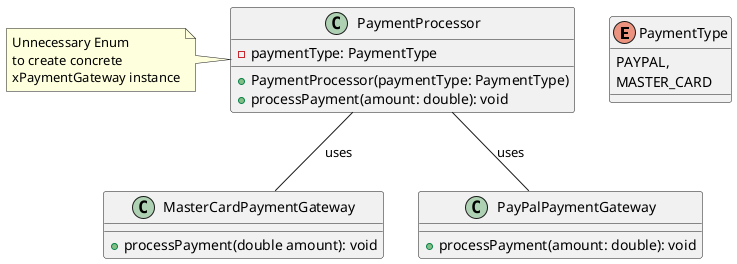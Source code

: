 @startuml

enum PaymentType {
  PAYPAL,
  MASTER_CARD
}

class PaymentProcessor {
  - paymentType: PaymentType
  + PaymentProcessor(paymentType: PaymentType)
  + processPayment(amount: double): void
}
note left of PaymentProcessor
    Unnecessary Enum
    to create concrete
    xPaymentGateway instance
end note

class MasterCardPaymentGateway {
  + processPayment(double amount): void
}

class PayPalPaymentGateway {
  + processPayment(amount: double): void
}

PaymentProcessor -- MasterCardPaymentGateway: uses
PaymentProcessor -- PayPalPaymentGateway: uses

@enduml